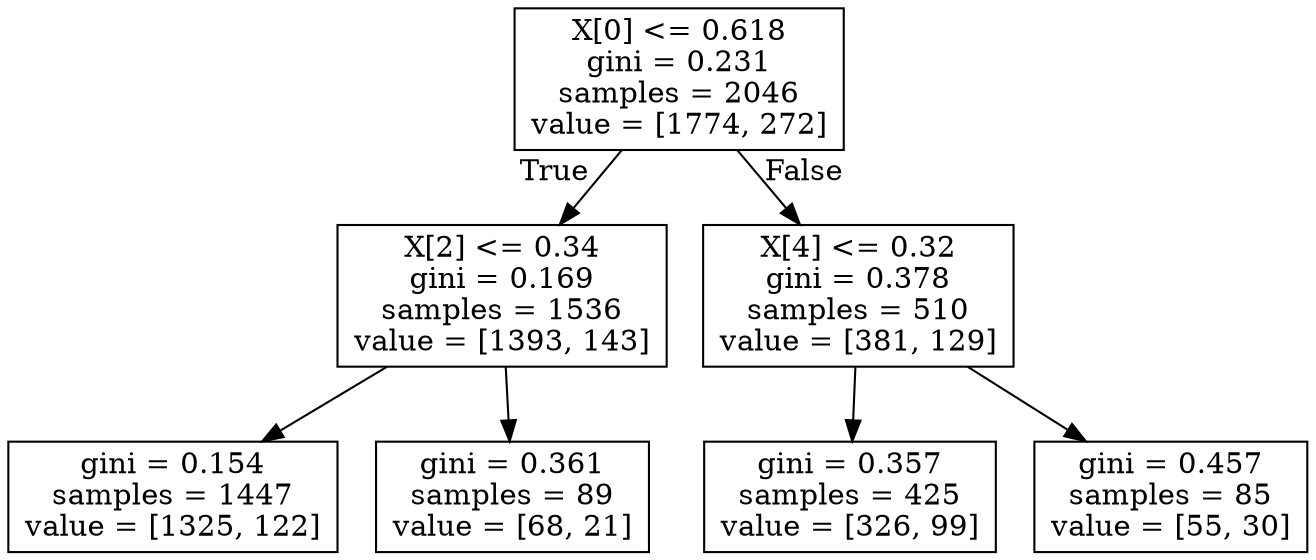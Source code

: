 digraph Tree {
node [shape=box] ;
0 [label="X[0] <= 0.618\ngini = 0.231\nsamples = 2046\nvalue = [1774, 272]"] ;
1 [label="X[2] <= 0.34\ngini = 0.169\nsamples = 1536\nvalue = [1393, 143]"] ;
0 -> 1 [labeldistance=2.5, labelangle=45, headlabel="True"] ;
2 [label="gini = 0.154\nsamples = 1447\nvalue = [1325, 122]"] ;
1 -> 2 ;
3 [label="gini = 0.361\nsamples = 89\nvalue = [68, 21]"] ;
1 -> 3 ;
4 [label="X[4] <= 0.32\ngini = 0.378\nsamples = 510\nvalue = [381, 129]"] ;
0 -> 4 [labeldistance=2.5, labelangle=-45, headlabel="False"] ;
5 [label="gini = 0.357\nsamples = 425\nvalue = [326, 99]"] ;
4 -> 5 ;
6 [label="gini = 0.457\nsamples = 85\nvalue = [55, 30]"] ;
4 -> 6 ;
}
